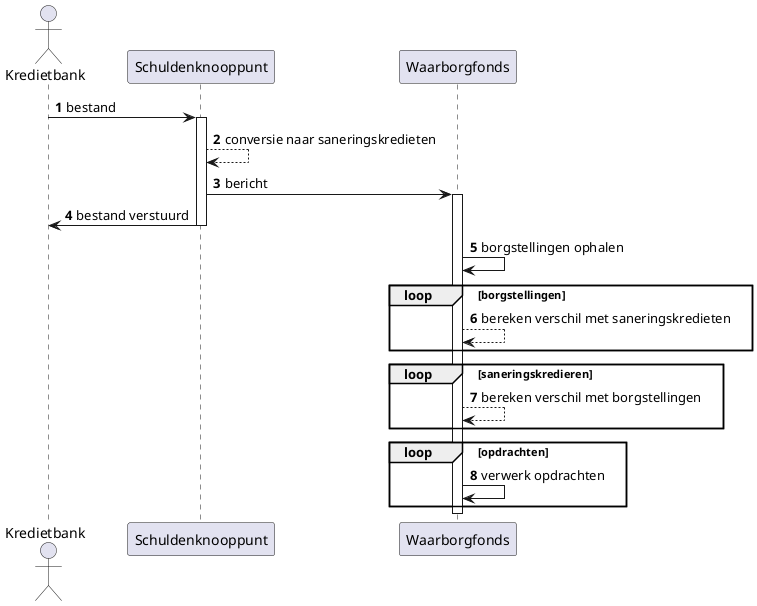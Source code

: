 @startuml
autonumber

actor Kredietbank as user
participant "Schuldenknooppunt" as skp
participant "Waarborgfonds" as wsk

user -> skp : bestand

activate skp

skp --> skp : conversie naar saneringskredieten

skp -> wsk : bericht

activate wsk

skp -> user : bestand verstuurd

deactivate skp


wsk -> wsk : borgstellingen ophalen

loop borgstellingen
    wsk --> wsk : bereken verschil met saneringskredieten
end

loop saneringskredieren
    wsk --> wsk : bereken verschil met borgstellingen
end

loop opdrachten
    wsk -> wsk : verwerk opdrachten
end

deactivate wsk

@enduml
